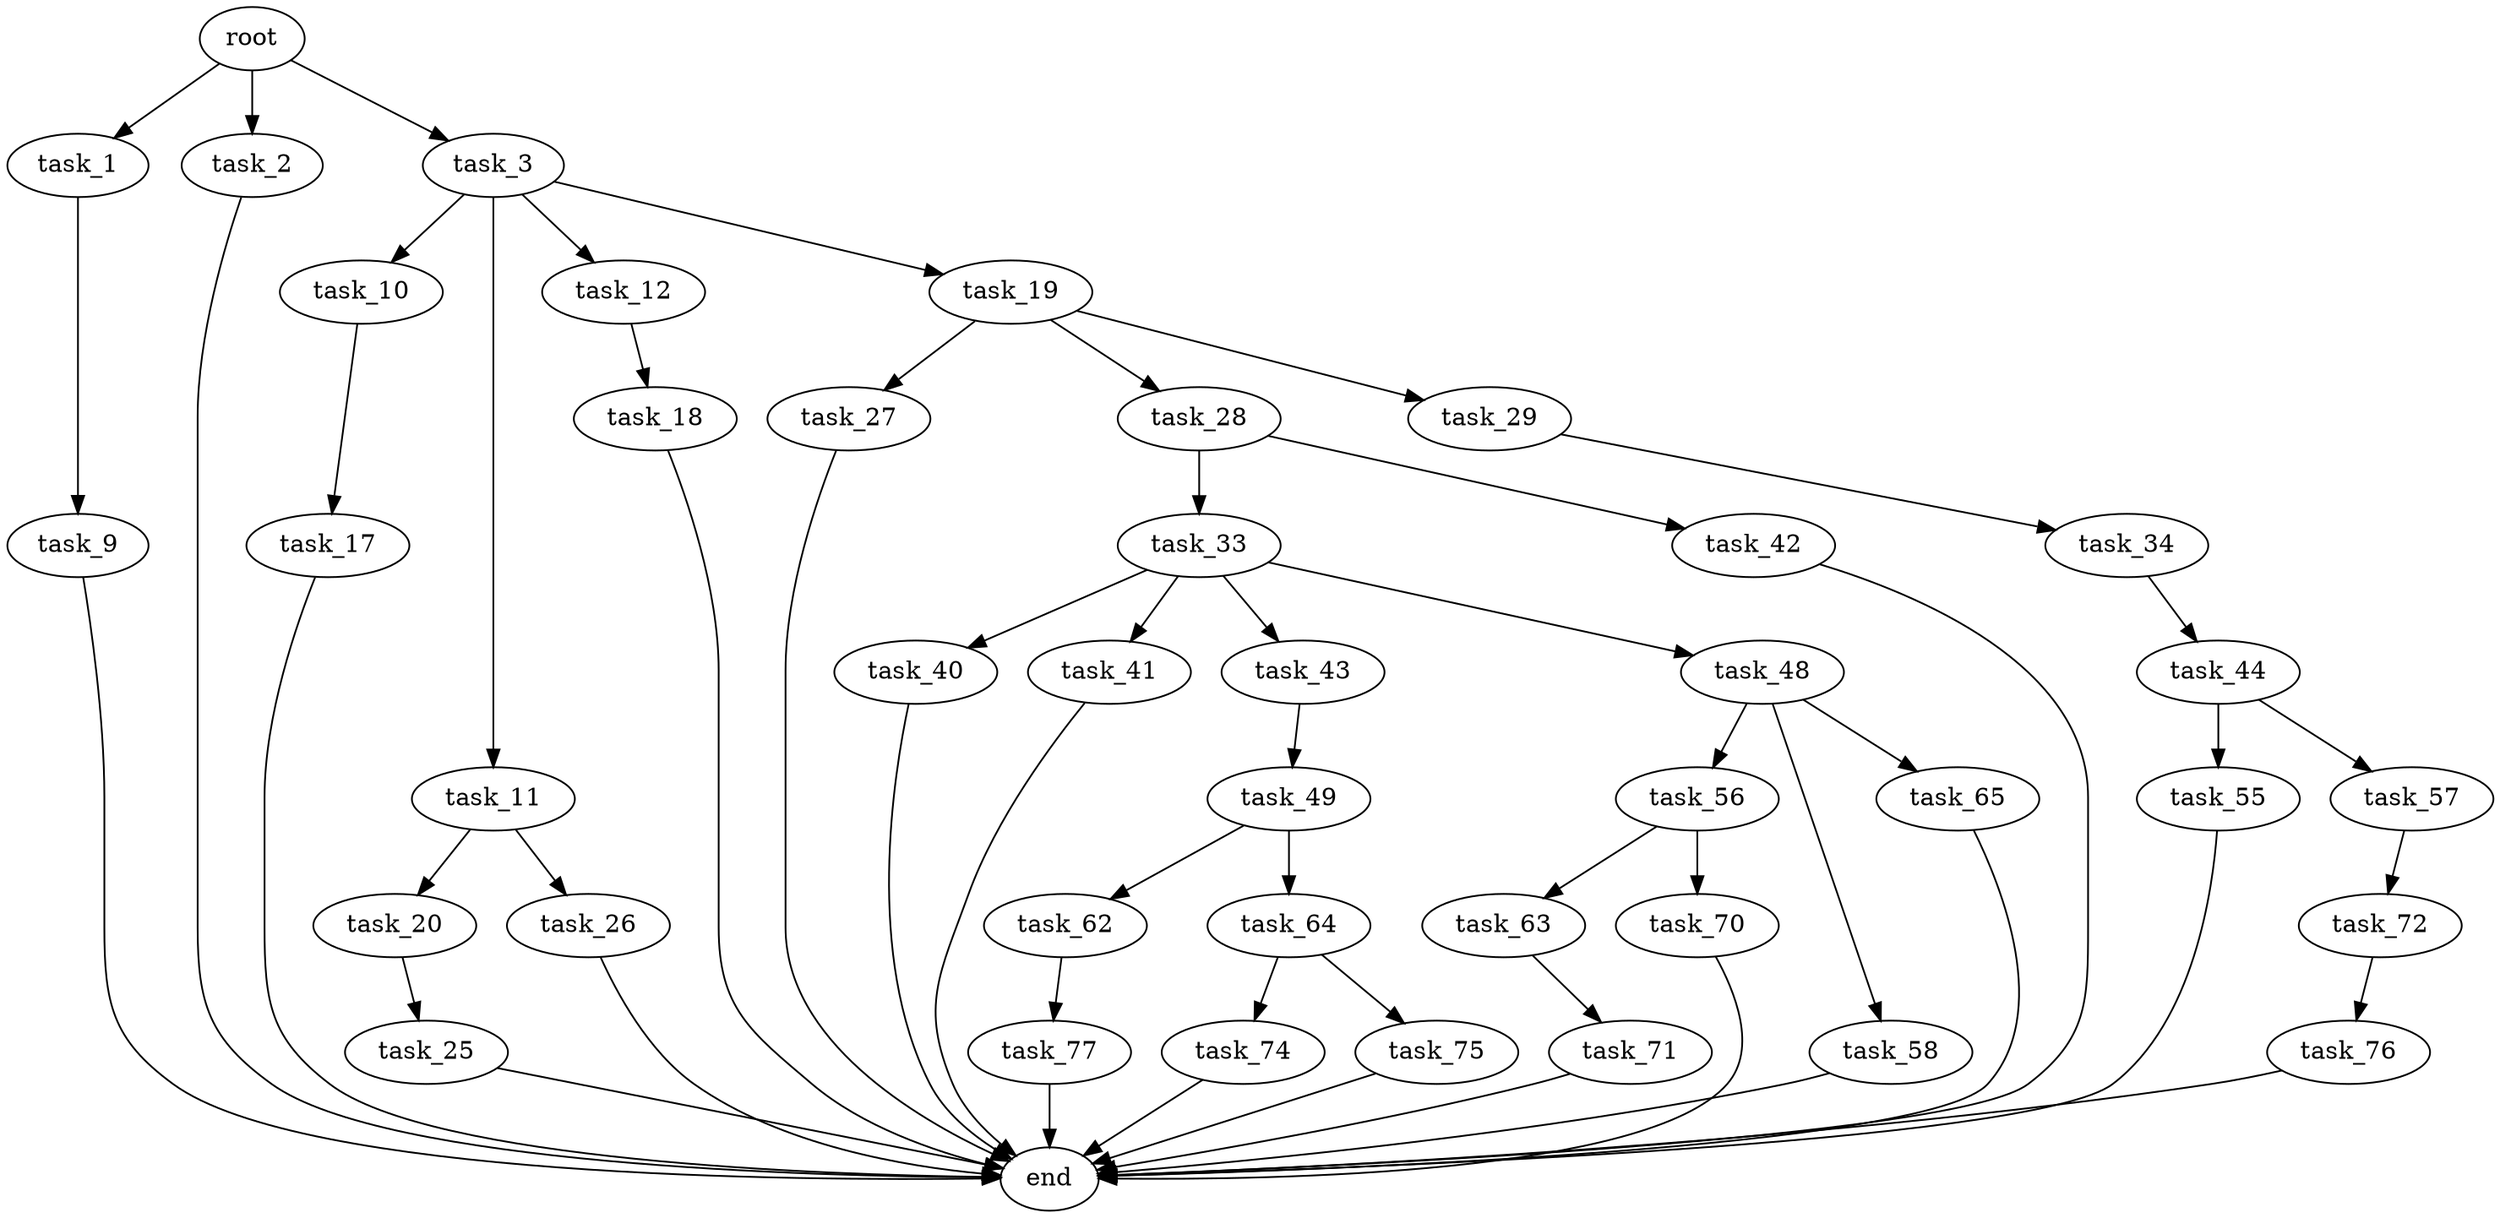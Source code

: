 digraph G {
  root [size="0.000000"];
  task_1 [size="8589934592.000000"];
  task_2 [size="368293445632.000000"];
  task_3 [size="98458290510.000000"];
  task_9 [size="7811944318.000000"];
  end [size="0.000000"];
  task_10 [size="18673851942.000000"];
  task_11 [size="283034160249.000000"];
  task_12 [size="1725636921.000000"];
  task_19 [size="38417302025.000000"];
  task_17 [size="979594920762.000000"];
  task_20 [size="231928233984.000000"];
  task_26 [size="502503395226.000000"];
  task_18 [size="877122606644.000000"];
  task_27 [size="843221714219.000000"];
  task_28 [size="17299854646.000000"];
  task_29 [size="11060471696.000000"];
  task_25 [size="293201510309.000000"];
  task_33 [size="200556577291.000000"];
  task_42 [size="54943763640.000000"];
  task_34 [size="751784395.000000"];
  task_40 [size="1556524328.000000"];
  task_41 [size="301156312116.000000"];
  task_43 [size="20922853296.000000"];
  task_48 [size="24128767324.000000"];
  task_44 [size="251274764572.000000"];
  task_49 [size="231928233984.000000"];
  task_55 [size="33786534548.000000"];
  task_57 [size="18605660663.000000"];
  task_56 [size="613749335640.000000"];
  task_58 [size="28991029248.000000"];
  task_65 [size="277199159852.000000"];
  task_62 [size="106250026152.000000"];
  task_64 [size="5750545512.000000"];
  task_63 [size="15947600578.000000"];
  task_70 [size="28545827989.000000"];
  task_72 [size="279301198266.000000"];
  task_77 [size="1073741824000.000000"];
  task_71 [size="8052015602.000000"];
  task_74 [size="134217728000.000000"];
  task_75 [size="14303569466.000000"];
  task_76 [size="134217728000.000000"];

  root -> task_1 [size="1.000000"];
  root -> task_2 [size="1.000000"];
  root -> task_3 [size="1.000000"];
  task_1 -> task_9 [size="33554432.000000"];
  task_2 -> end [size="1.000000"];
  task_3 -> task_10 [size="301989888.000000"];
  task_3 -> task_11 [size="301989888.000000"];
  task_3 -> task_12 [size="301989888.000000"];
  task_3 -> task_19 [size="301989888.000000"];
  task_9 -> end [size="1.000000"];
  task_10 -> task_17 [size="301989888.000000"];
  task_11 -> task_20 [size="209715200.000000"];
  task_11 -> task_26 [size="209715200.000000"];
  task_12 -> task_18 [size="134217728.000000"];
  task_19 -> task_27 [size="33554432.000000"];
  task_19 -> task_28 [size="33554432.000000"];
  task_19 -> task_29 [size="33554432.000000"];
  task_17 -> end [size="1.000000"];
  task_20 -> task_25 [size="301989888.000000"];
  task_26 -> end [size="1.000000"];
  task_18 -> end [size="1.000000"];
  task_27 -> end [size="1.000000"];
  task_28 -> task_33 [size="536870912.000000"];
  task_28 -> task_42 [size="536870912.000000"];
  task_29 -> task_34 [size="411041792.000000"];
  task_25 -> end [size="1.000000"];
  task_33 -> task_40 [size="411041792.000000"];
  task_33 -> task_41 [size="411041792.000000"];
  task_33 -> task_43 [size="411041792.000000"];
  task_33 -> task_48 [size="411041792.000000"];
  task_42 -> end [size="1.000000"];
  task_34 -> task_44 [size="75497472.000000"];
  task_40 -> end [size="1.000000"];
  task_41 -> end [size="1.000000"];
  task_43 -> task_49 [size="411041792.000000"];
  task_48 -> task_56 [size="536870912.000000"];
  task_48 -> task_58 [size="536870912.000000"];
  task_48 -> task_65 [size="536870912.000000"];
  task_44 -> task_55 [size="536870912.000000"];
  task_44 -> task_57 [size="536870912.000000"];
  task_49 -> task_62 [size="301989888.000000"];
  task_49 -> task_64 [size="301989888.000000"];
  task_55 -> end [size="1.000000"];
  task_57 -> task_72 [size="301989888.000000"];
  task_56 -> task_63 [size="838860800.000000"];
  task_56 -> task_70 [size="838860800.000000"];
  task_58 -> end [size="1.000000"];
  task_65 -> end [size="1.000000"];
  task_62 -> task_77 [size="75497472.000000"];
  task_64 -> task_74 [size="209715200.000000"];
  task_64 -> task_75 [size="209715200.000000"];
  task_63 -> task_71 [size="838860800.000000"];
  task_70 -> end [size="1.000000"];
  task_72 -> task_76 [size="209715200.000000"];
  task_77 -> end [size="1.000000"];
  task_71 -> end [size="1.000000"];
  task_74 -> end [size="1.000000"];
  task_75 -> end [size="1.000000"];
  task_76 -> end [size="1.000000"];
}
